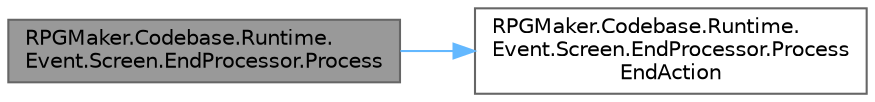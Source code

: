 digraph "RPGMaker.Codebase.Runtime.Event.Screen.EndProcessor.Process"
{
 // LATEX_PDF_SIZE
  bgcolor="transparent";
  edge [fontname=Helvetica,fontsize=10,labelfontname=Helvetica,labelfontsize=10];
  node [fontname=Helvetica,fontsize=10,shape=box,height=0.2,width=0.4];
  rankdir="LR";
  Node1 [id="Node000001",label="RPGMaker.Codebase.Runtime.\lEvent.Screen.EndProcessor.Process",height=0.2,width=0.4,color="gray40", fillcolor="grey60", style="filled", fontcolor="black",tooltip=" "];
  Node1 -> Node2 [id="edge1_Node000001_Node000002",color="steelblue1",style="solid",tooltip=" "];
  Node2 [id="Node000002",label="RPGMaker.Codebase.Runtime.\lEvent.Screen.EndProcessor.Process\lEndAction",height=0.2,width=0.4,color="grey40", fillcolor="white", style="filled",URL="$d7/dd7/class_r_p_g_maker_1_1_codebase_1_1_runtime_1_1_event_1_1_screen_1_1_end_processor.html#a13cbea2d50d28b00eff1397067988a0d",tooltip=" "];
}
